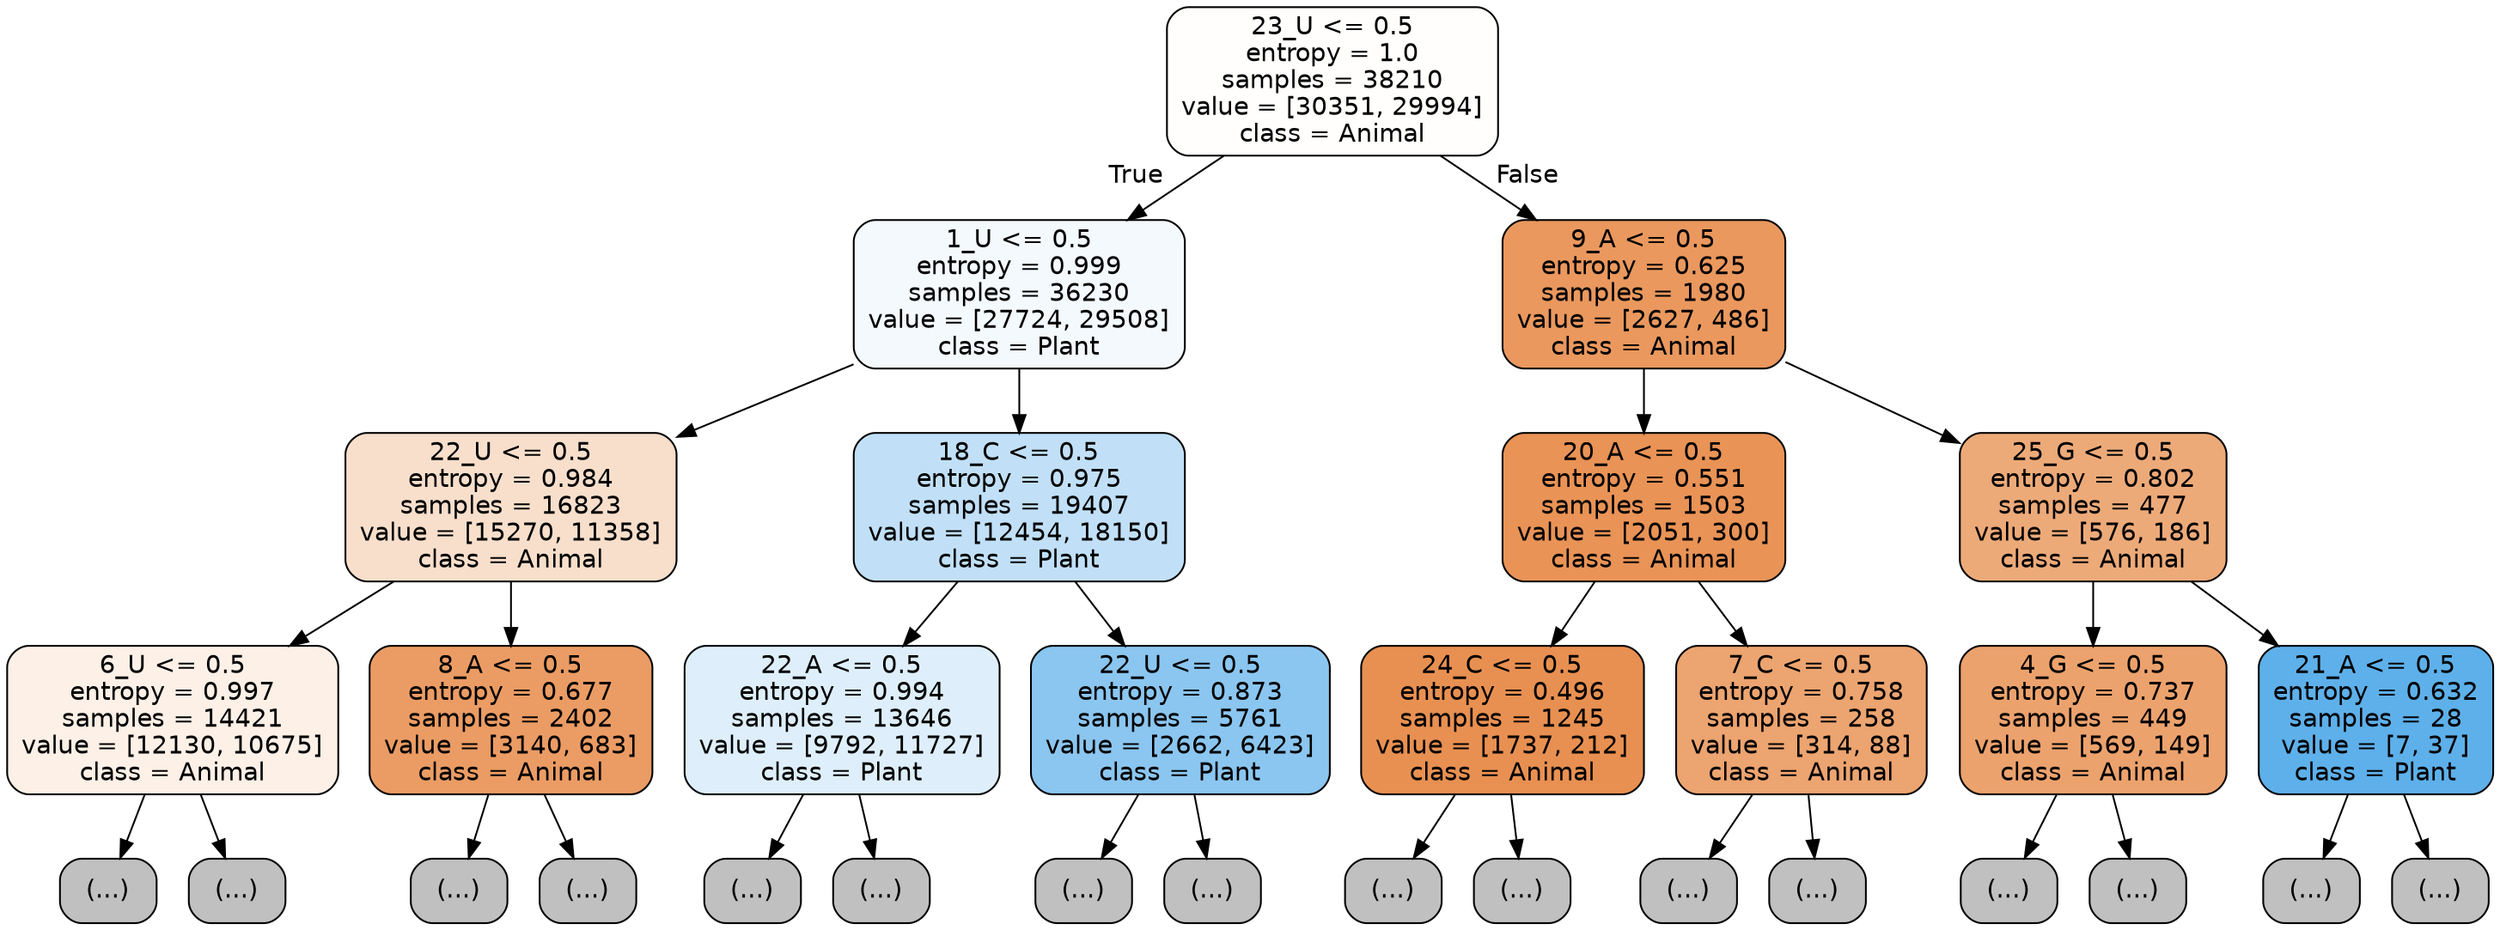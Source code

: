 digraph Tree {
node [shape=box, style="filled, rounded", color="black", fontname="helvetica"] ;
edge [fontname="helvetica"] ;
0 [label="23_U <= 0.5\nentropy = 1.0\nsamples = 38210\nvalue = [30351, 29994]\nclass = Animal", fillcolor="#fffefd"] ;
1 [label="1_U <= 0.5\nentropy = 0.999\nsamples = 36230\nvalue = [27724, 29508]\nclass = Plant", fillcolor="#f3f9fd"] ;
0 -> 1 [labeldistance=2.5, labelangle=45, headlabel="True"] ;
2 [label="22_U <= 0.5\nentropy = 0.984\nsamples = 16823\nvalue = [15270, 11358]\nclass = Animal", fillcolor="#f8dfcc"] ;
1 -> 2 ;
3 [label="6_U <= 0.5\nentropy = 0.997\nsamples = 14421\nvalue = [12130, 10675]\nclass = Animal", fillcolor="#fcf0e7"] ;
2 -> 3 ;
4 [label="(...)", fillcolor="#C0C0C0"] ;
3 -> 4 ;
5999 [label="(...)", fillcolor="#C0C0C0"] ;
3 -> 5999 ;
8258 [label="8_A <= 0.5\nentropy = 0.677\nsamples = 2402\nvalue = [3140, 683]\nclass = Animal", fillcolor="#eb9c64"] ;
2 -> 8258 ;
8259 [label="(...)", fillcolor="#C0C0C0"] ;
8258 -> 8259 ;
8912 [label="(...)", fillcolor="#C0C0C0"] ;
8258 -> 8912 ;
9145 [label="18_C <= 0.5\nentropy = 0.975\nsamples = 19407\nvalue = [12454, 18150]\nclass = Plant", fillcolor="#c1e0f7"] ;
1 -> 9145 ;
9146 [label="22_A <= 0.5\nentropy = 0.994\nsamples = 13646\nvalue = [9792, 11727]\nclass = Plant", fillcolor="#deeffb"] ;
9145 -> 9146 ;
9147 [label="(...)", fillcolor="#C0C0C0"] ;
9146 -> 9147 ;
14086 [label="(...)", fillcolor="#C0C0C0"] ;
9146 -> 14086 ;
14763 [label="22_U <= 0.5\nentropy = 0.873\nsamples = 5761\nvalue = [2662, 6423]\nclass = Plant", fillcolor="#8bc6f0"] ;
9145 -> 14763 ;
14764 [label="(...)", fillcolor="#C0C0C0"] ;
14763 -> 14764 ;
16115 [label="(...)", fillcolor="#C0C0C0"] ;
14763 -> 16115 ;
16308 [label="9_A <= 0.5\nentropy = 0.625\nsamples = 1980\nvalue = [2627, 486]\nclass = Animal", fillcolor="#ea985e"] ;
0 -> 16308 [labeldistance=2.5, labelangle=-45, headlabel="False"] ;
16309 [label="20_A <= 0.5\nentropy = 0.551\nsamples = 1503\nvalue = [2051, 300]\nclass = Animal", fillcolor="#e99356"] ;
16308 -> 16309 ;
16310 [label="24_C <= 0.5\nentropy = 0.496\nsamples = 1245\nvalue = [1737, 212]\nclass = Animal", fillcolor="#e89051"] ;
16309 -> 16310 ;
16311 [label="(...)", fillcolor="#C0C0C0"] ;
16310 -> 16311 ;
16712 [label="(...)", fillcolor="#C0C0C0"] ;
16310 -> 16712 ;
16765 [label="7_C <= 0.5\nentropy = 0.758\nsamples = 258\nvalue = [314, 88]\nclass = Animal", fillcolor="#eca470"] ;
16309 -> 16765 ;
16766 [label="(...)", fillcolor="#C0C0C0"] ;
16765 -> 16766 ;
16871 [label="(...)", fillcolor="#C0C0C0"] ;
16765 -> 16871 ;
16896 [label="25_G <= 0.5\nentropy = 0.802\nsamples = 477\nvalue = [576, 186]\nclass = Animal", fillcolor="#edaa79"] ;
16308 -> 16896 ;
16897 [label="4_G <= 0.5\nentropy = 0.737\nsamples = 449\nvalue = [569, 149]\nclass = Animal", fillcolor="#eca26d"] ;
16896 -> 16897 ;
16898 [label="(...)", fillcolor="#C0C0C0"] ;
16897 -> 16898 ;
17017 [label="(...)", fillcolor="#C0C0C0"] ;
16897 -> 17017 ;
17088 [label="21_A <= 0.5\nentropy = 0.632\nsamples = 28\nvalue = [7, 37]\nclass = Plant", fillcolor="#5eb0ea"] ;
16896 -> 17088 ;
17089 [label="(...)", fillcolor="#C0C0C0"] ;
17088 -> 17089 ;
17092 [label="(...)", fillcolor="#C0C0C0"] ;
17088 -> 17092 ;
}